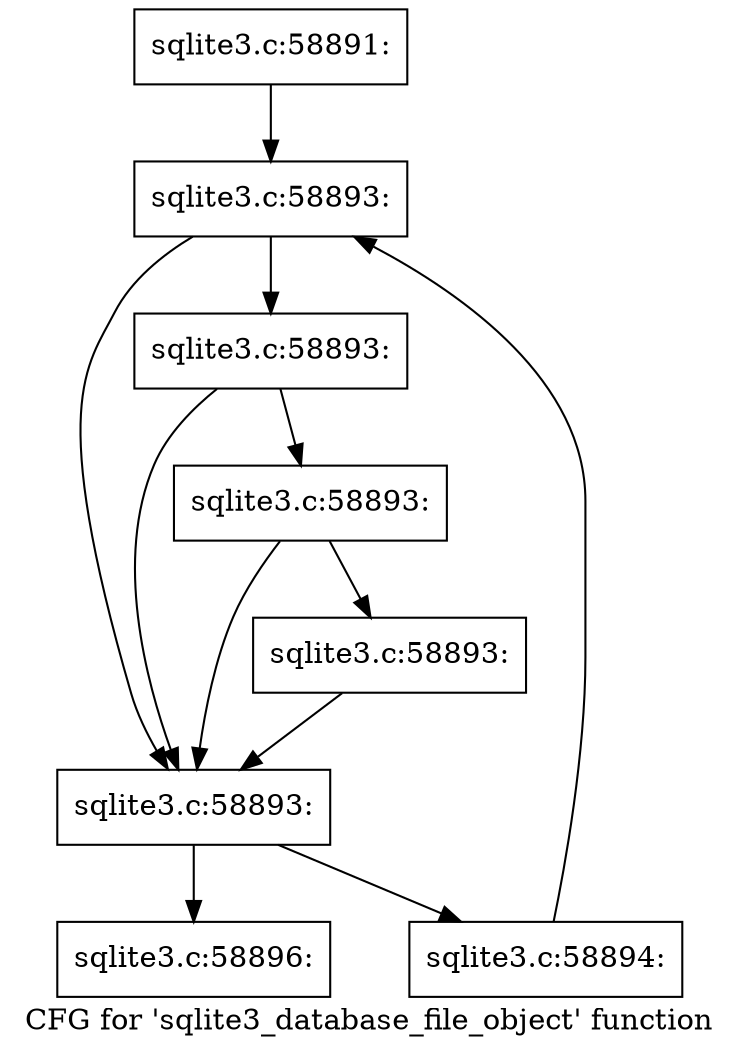 digraph "CFG for 'sqlite3_database_file_object' function" {
	label="CFG for 'sqlite3_database_file_object' function";

	Node0x55c0f58af380 [shape=record,label="{sqlite3.c:58891:}"];
	Node0x55c0f58af380 -> Node0x55c0f58affa0;
	Node0x55c0f58affa0 [shape=record,label="{sqlite3.c:58893:}"];
	Node0x55c0f58affa0 -> Node0x55c0f58b00a0;
	Node0x55c0f58affa0 -> Node0x55c0f58b01c0;
	Node0x55c0f58b01c0 [shape=record,label="{sqlite3.c:58893:}"];
	Node0x55c0f58b01c0 -> Node0x55c0f58b00a0;
	Node0x55c0f58b01c0 -> Node0x55c0f58b0140;
	Node0x55c0f58b0140 [shape=record,label="{sqlite3.c:58893:}"];
	Node0x55c0f58b0140 -> Node0x55c0f58b00a0;
	Node0x55c0f58b0140 -> Node0x55c0f58b00f0;
	Node0x55c0f58b00f0 [shape=record,label="{sqlite3.c:58893:}"];
	Node0x55c0f58b00f0 -> Node0x55c0f58b00a0;
	Node0x55c0f58b00a0 [shape=record,label="{sqlite3.c:58893:}"];
	Node0x55c0f58b00a0 -> Node0x55c0f58b1410;
	Node0x55c0f58b00a0 -> Node0x55c0f58b0020;
	Node0x55c0f58b1410 [shape=record,label="{sqlite3.c:58894:}"];
	Node0x55c0f58b1410 -> Node0x55c0f58affa0;
	Node0x55c0f58b0020 [shape=record,label="{sqlite3.c:58896:}"];
}
